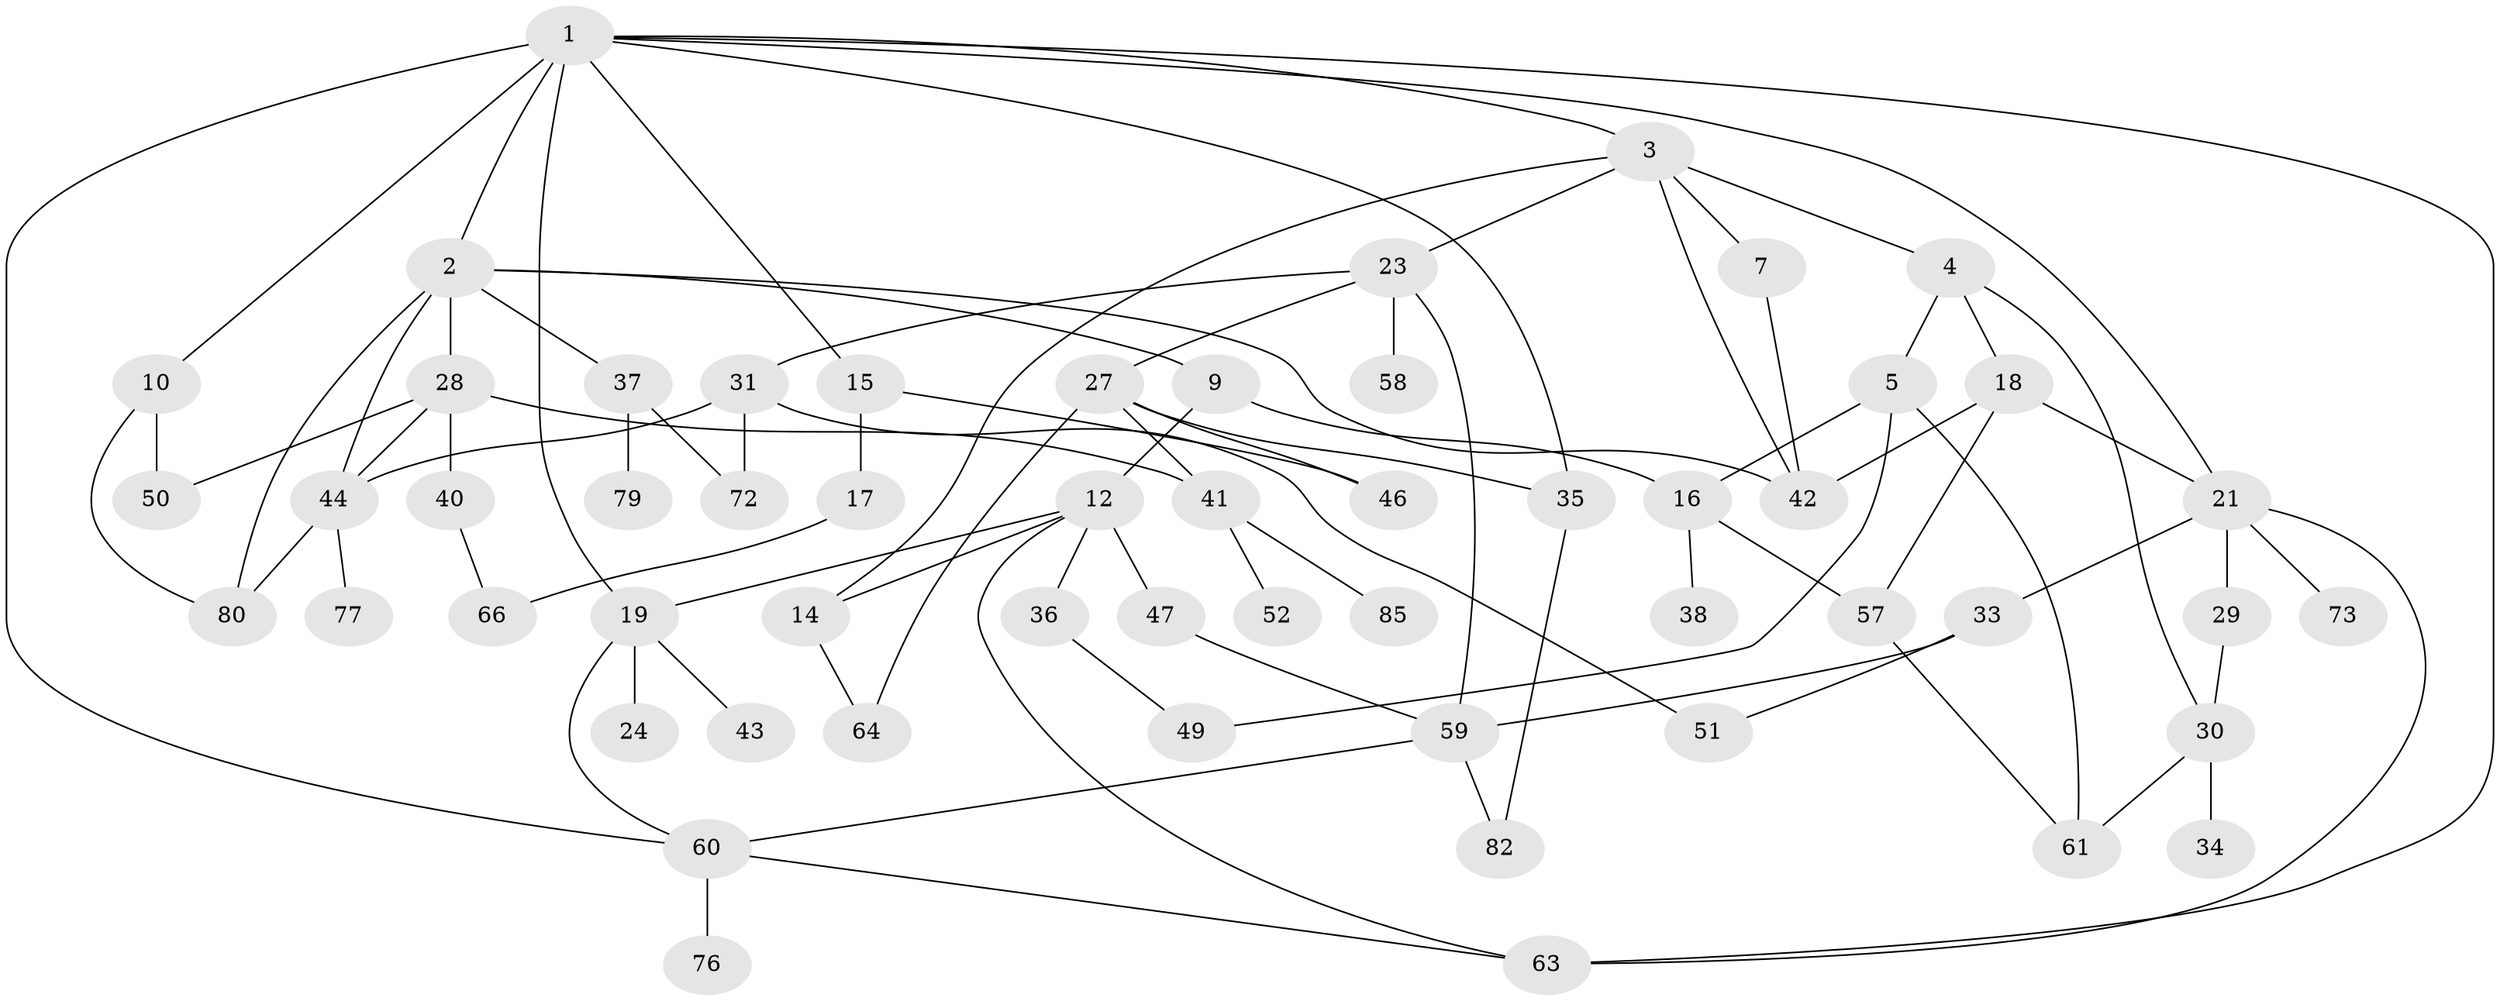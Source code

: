 // Generated by graph-tools (version 1.1) at 2025/23/03/03/25 07:23:31]
// undirected, 56 vertices, 87 edges
graph export_dot {
graph [start="1"]
  node [color=gray90,style=filled];
  1 [super="+11"];
  2 [super="+6"];
  3 [super="+84"];
  4 [super="+20"];
  5 [super="+8"];
  7;
  9;
  10 [super="+26"];
  12 [super="+13"];
  14 [super="+22"];
  15 [super="+32"];
  16 [super="+56"];
  17;
  18 [super="+62"];
  19 [super="+65"];
  21;
  23 [super="+25"];
  24;
  27 [super="+86"];
  28 [super="+53"];
  29 [super="+48"];
  30 [super="+45"];
  31 [super="+39"];
  33 [super="+83"];
  34;
  35 [super="+70"];
  36;
  37 [super="+68"];
  38;
  40;
  41 [super="+55"];
  42;
  43;
  44 [super="+54"];
  46;
  47 [super="+74"];
  49;
  50;
  51 [super="+69"];
  52;
  57;
  58;
  59 [super="+78"];
  60;
  61 [super="+71"];
  63 [super="+75"];
  64;
  66 [super="+67"];
  72;
  73;
  76 [super="+81"];
  77;
  79;
  80;
  82;
  85;
  1 -- 2 [weight=2];
  1 -- 3;
  1 -- 10;
  1 -- 15;
  1 -- 21;
  1 -- 60;
  1 -- 63;
  1 -- 35;
  1 -- 19;
  2 -- 37;
  2 -- 42;
  2 -- 80;
  2 -- 9;
  2 -- 28;
  2 -- 44;
  3 -- 4;
  3 -- 7;
  3 -- 23;
  3 -- 42;
  3 -- 14;
  4 -- 5;
  4 -- 18;
  4 -- 30;
  5 -- 16;
  5 -- 49;
  5 -- 61;
  7 -- 42;
  9 -- 12;
  9 -- 16;
  10 -- 80;
  10 -- 50;
  12 -- 36;
  12 -- 63;
  12 -- 19;
  12 -- 14;
  12 -- 47;
  14 -- 64;
  15 -- 17;
  15 -- 46;
  16 -- 38;
  16 -- 57;
  17 -- 66;
  18 -- 21;
  18 -- 57;
  18 -- 42;
  19 -- 24;
  19 -- 43;
  19 -- 60;
  21 -- 29;
  21 -- 33;
  21 -- 73;
  21 -- 63;
  23 -- 31;
  23 -- 27;
  23 -- 58;
  23 -- 59;
  27 -- 35;
  27 -- 64;
  27 -- 46;
  27 -- 41;
  28 -- 40;
  28 -- 41;
  28 -- 44;
  28 -- 50;
  29 -- 30 [weight=2];
  30 -- 34;
  30 -- 61;
  31 -- 44;
  31 -- 72;
  31 -- 51;
  33 -- 51;
  33 -- 59;
  35 -- 82;
  36 -- 49;
  37 -- 72;
  37 -- 79;
  40 -- 66;
  41 -- 52;
  41 -- 85;
  44 -- 77;
  44 -- 80;
  47 -- 59;
  57 -- 61;
  59 -- 82;
  59 -- 60;
  60 -- 76;
  60 -- 63;
}
